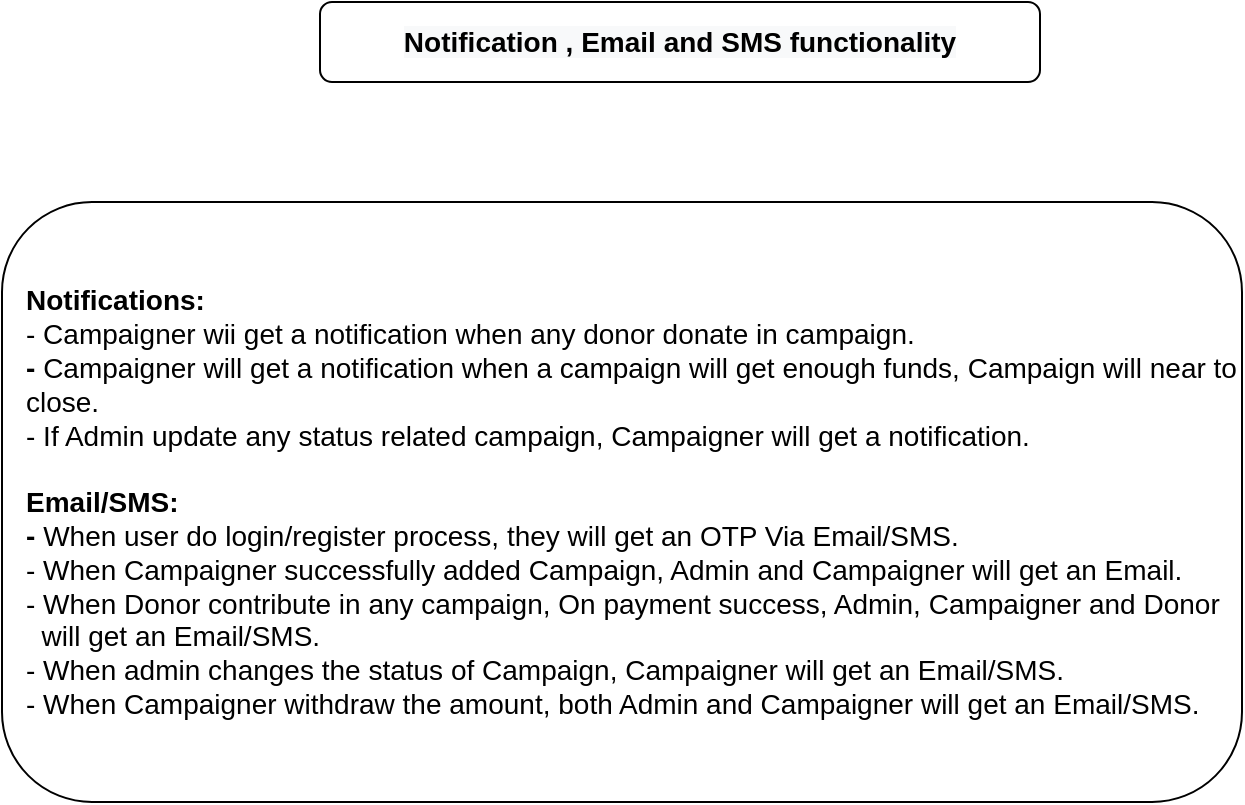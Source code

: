 <mxfile version="13.10.0" type="device"><diagram id="QNgf791IB4A215ZM1x8F" name="Page-1"><mxGraphModel dx="1186" dy="636" grid="1" gridSize="10" guides="1" tooltips="1" connect="1" arrows="1" fold="1" page="1" pageScale="1" pageWidth="827" pageHeight="1169" math="0" shadow="0"><root><mxCell id="0"/><mxCell id="1" parent="0"/><mxCell id="nFhSFT1lxX1BkxVVRbyU-1" value="&lt;div style=&quot;font-size: 14px&quot;&gt;&lt;b&gt;Notifications:&lt;/b&gt;&lt;br&gt;&lt;/div&gt;&lt;div style=&quot;font-size: 14px&quot;&gt;&lt;font style=&quot;font-size: 14px&quot;&gt;- Campaigner wii get a notification when any donor donate in campaign.&lt;/font&gt;&lt;/div&gt;&lt;div style=&quot;font-size: 14px&quot;&gt;&lt;font style=&quot;font-size: 14px&quot;&gt;&lt;b&gt;- &lt;/b&gt;Campaigner will get a notification when a campaign will get enough funds, Campaign will near to close.&lt;/font&gt;&lt;/div&gt;&lt;div style=&quot;font-size: 14px&quot;&gt;&lt;font style=&quot;font-size: 14px&quot;&gt;- If Admin update any status related campaign, Campaigner will get a notification.&lt;/font&gt;&lt;/div&gt;&lt;div style=&quot;font-size: 14px&quot;&gt;&lt;font style=&quot;font-size: 14px&quot;&gt;&lt;br&gt;&lt;/font&gt;&lt;/div&gt;&lt;div style=&quot;font-size: 14px&quot;&gt;&lt;font style=&quot;font-size: 14px&quot;&gt;&lt;b&gt;Email/SMS:&lt;br&gt;- &lt;/b&gt;When user do login/register process, they will get an OTP Via Email/SMS.&lt;br&gt;- When Campaigner successfully added Campaign, Admin and Campaigner will get an Email.&lt;/font&gt;&lt;/div&gt;&lt;div style=&quot;font-size: 14px&quot;&gt;&lt;font style=&quot;font-size: 14px&quot;&gt;- When Donor contribute in any campaign, On payment success, Admin, Campaigner and Donor&amp;nbsp;&lt;/font&gt;&lt;/div&gt;&lt;div style=&quot;font-size: 14px&quot;&gt;&lt;font style=&quot;font-size: 14px&quot;&gt;&amp;nbsp; will get an Email/SMS.&lt;/font&gt;&lt;/div&gt;&lt;div style=&quot;font-size: 14px&quot;&gt;&lt;font style=&quot;font-size: 14px&quot;&gt;- When admin changes the status of Campaign, Campaigner will get an Email/SMS.&lt;/font&gt;&lt;/div&gt;&lt;div style=&quot;font-size: 14px&quot;&gt;&lt;font style=&quot;font-size: 14px&quot;&gt;- When Campaigner withdraw the amount, both Admin and Campaigner will get an Email/SMS.&lt;/font&gt;&lt;/div&gt;" style="rounded=1;whiteSpace=wrap;html=1;align=left;spacingLeft=10;" vertex="1" parent="1"><mxGeometry x="121" y="140" width="620" height="300" as="geometry"/></mxCell><mxCell id="nFhSFT1lxX1BkxVVRbyU-2" value="&lt;b style=&quot;color: rgb(0 , 0 , 0) ; font-family: &amp;#34;helvetica&amp;#34; ; font-size: 14px ; font-style: normal ; letter-spacing: normal ; text-align: left ; text-indent: 0px ; text-transform: none ; word-spacing: 0px ; background-color: rgb(248 , 249 , 250)&quot;&gt;Notification , Email and SMS functionality&lt;/b&gt;" style="rounded=1;whiteSpace=wrap;html=1;" vertex="1" parent="1"><mxGeometry x="280" y="40" width="360" height="40" as="geometry"/></mxCell></root></mxGraphModel></diagram></mxfile>